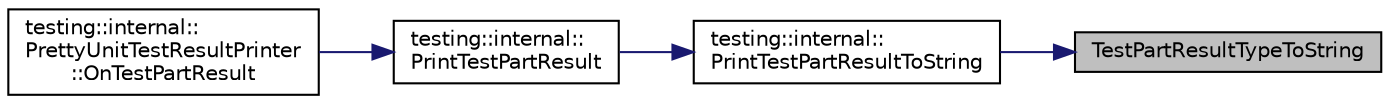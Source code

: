 digraph "TestPartResultTypeToString"
{
 // INTERACTIVE_SVG=YES
 // LATEX_PDF_SIZE
  bgcolor="transparent";
  edge [fontname="Helvetica",fontsize="10",labelfontname="Helvetica",labelfontsize="10"];
  node [fontname="Helvetica",fontsize="10",shape=record];
  rankdir="RL";
  Node1 [label="TestPartResultTypeToString",height=0.2,width=0.4,color="black", fillcolor="grey75", style="filled", fontcolor="black",tooltip=" "];
  Node1 -> Node2 [dir="back",color="midnightblue",fontsize="10",style="solid",fontname="Helvetica"];
  Node2 [label="testing::internal::\lPrintTestPartResultToString",height=0.2,width=0.4,color="black",URL="$d0/da7/namespacetesting_1_1internal_ada13cbf91139f0809a5a31ea2594c1ad.html#ada13cbf91139f0809a5a31ea2594c1ad",tooltip=" "];
  Node2 -> Node3 [dir="back",color="midnightblue",fontsize="10",style="solid",fontname="Helvetica"];
  Node3 [label="testing::internal::\lPrintTestPartResult",height=0.2,width=0.4,color="black",URL="$d0/da7/namespacetesting_1_1internal_ac844b3d05dd6f665f72e2a1cec1872ba.html#ac844b3d05dd6f665f72e2a1cec1872ba",tooltip=" "];
  Node3 -> Node4 [dir="back",color="midnightblue",fontsize="10",style="solid",fontname="Helvetica"];
  Node4 [label="testing::internal::\lPrettyUnitTestResultPrinter\l::OnTestPartResult",height=0.2,width=0.4,color="black",URL="$d6/d49/classtesting_1_1internal_1_1PrettyUnitTestResultPrinter_ad655f93fa60c0aeb7be4f44edeb10e0f.html#ad655f93fa60c0aeb7be4f44edeb10e0f",tooltip=" "];
}
